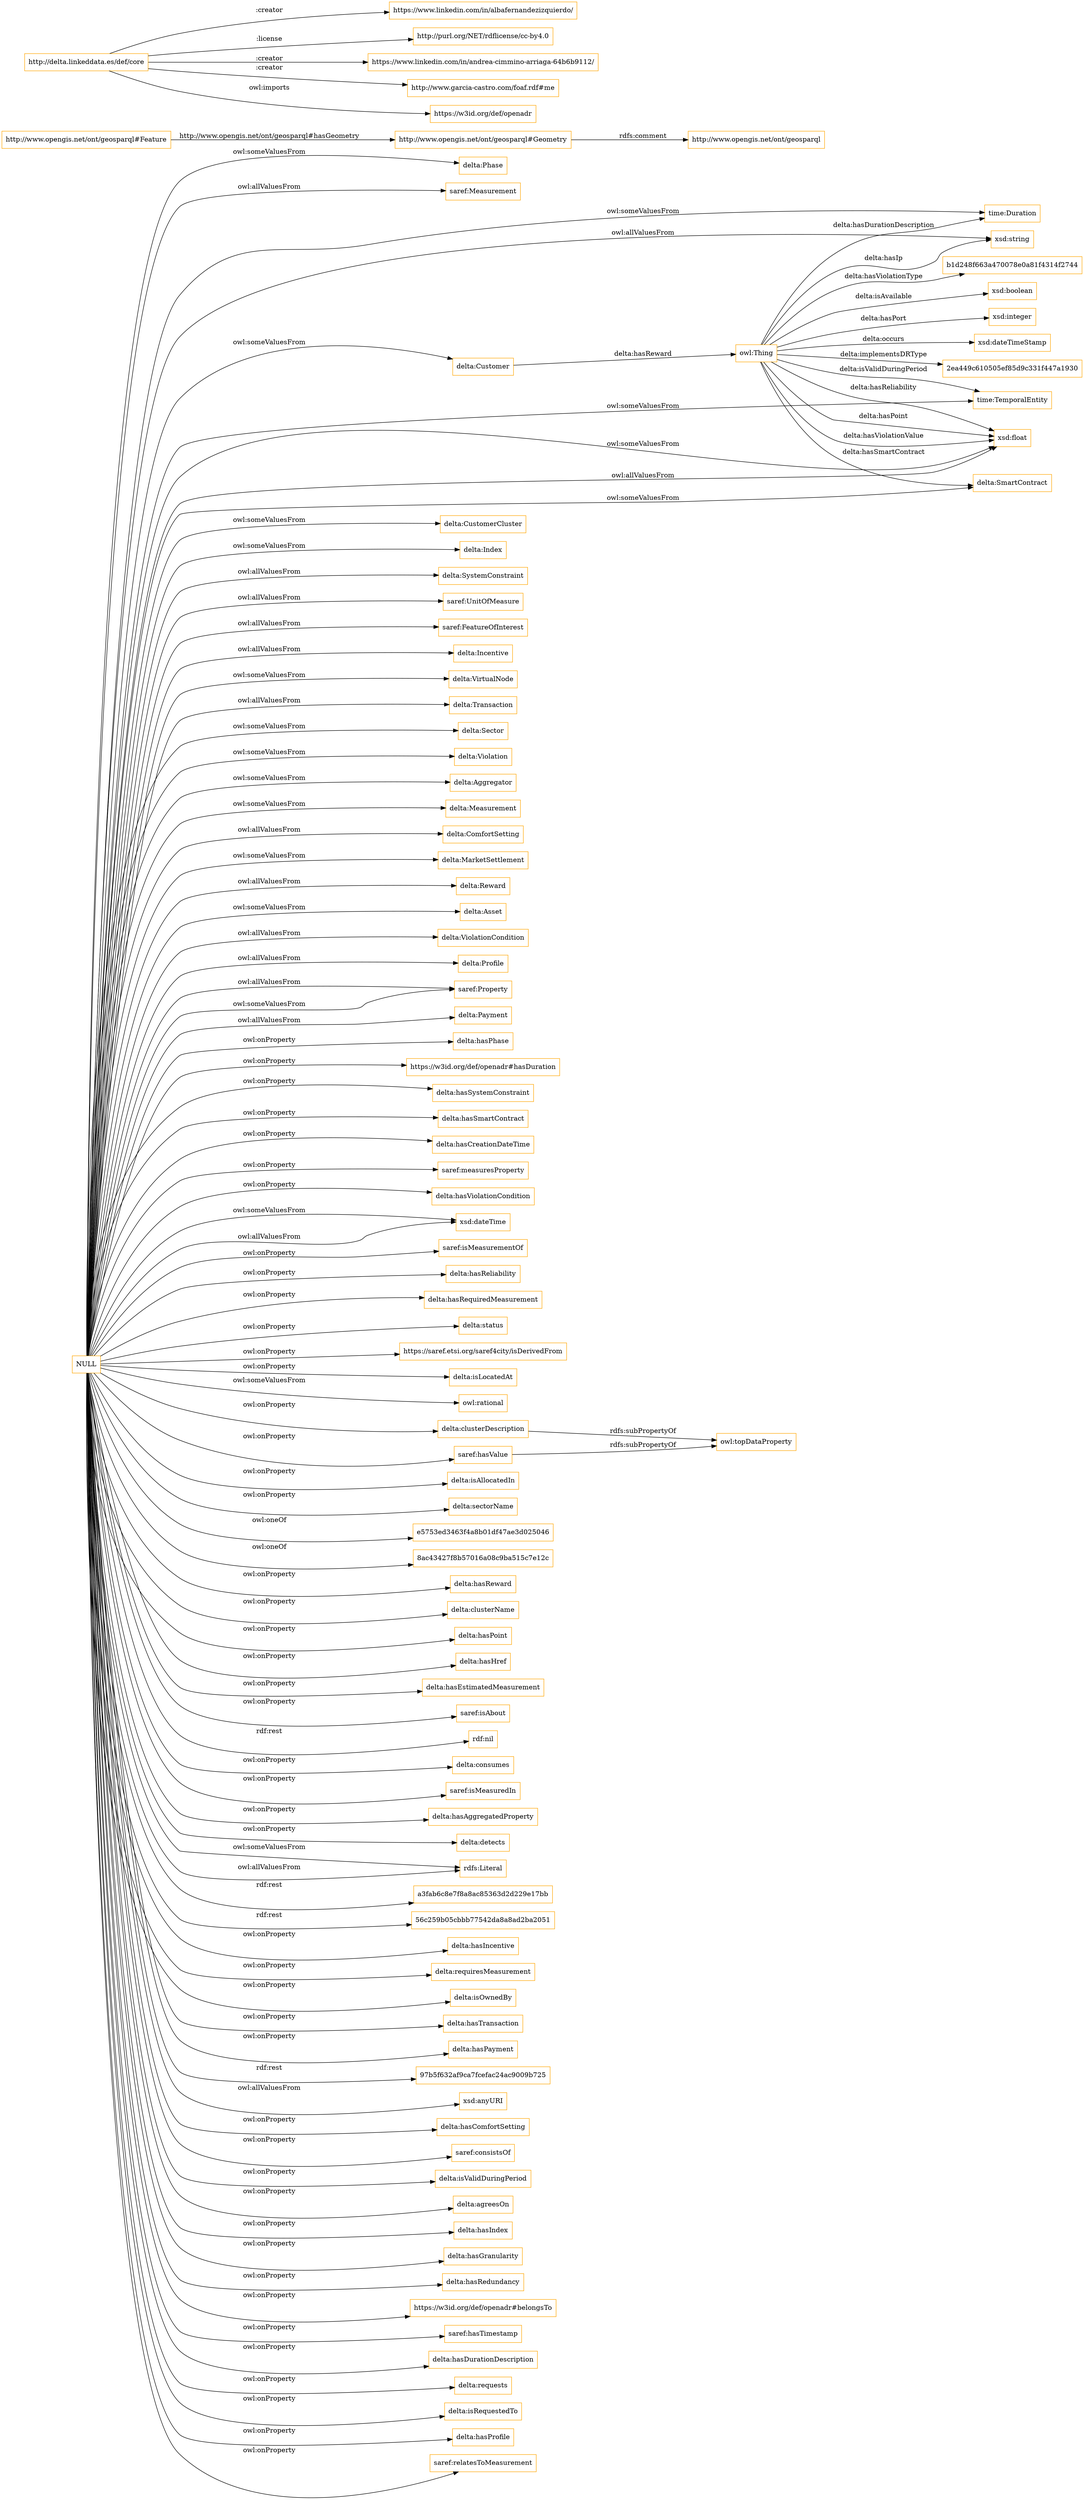 digraph ar2dtool_diagram { 
rankdir=LR;
size="1501"
node [shape = rectangle, color="orange"]; "delta:Phase" "saref:Measurement" "time:Duration" "delta:CustomerCluster" "delta:Index" "delta:SystemConstraint" "saref:UnitOfMeasure" "saref:FeatureOfInterest" "delta:Customer" "delta:Incentive" "delta:VirtualNode" "delta:Transaction" "delta:Sector" "http://www.opengis.net/ont/geosparql#Geometry" "delta:Violation" "delta:Aggregator" "delta:Measurement" "delta:ComfortSetting" "delta:MarketSettlement" "delta:Reward" "time:TemporalEntity" "delta:SmartContract" "delta:Asset" "http://www.opengis.net/ont/geosparql#Feature" "delta:ViolationCondition" "delta:Profile" "saref:Property" "delta:Payment" ; /*classes style*/
	"NULL" -> "delta:hasPhase" [ label = "owl:onProperty" ];
	"NULL" -> "delta:ComfortSetting" [ label = "owl:allValuesFrom" ];
	"NULL" -> "https://w3id.org/def/openadr#hasDuration" [ label = "owl:onProperty" ];
	"NULL" -> "delta:hasSystemConstraint" [ label = "owl:onProperty" ];
	"NULL" -> "delta:hasSmartContract" [ label = "owl:onProperty" ];
	"NULL" -> "delta:hasCreationDateTime" [ label = "owl:onProperty" ];
	"NULL" -> "saref:measuresProperty" [ label = "owl:onProperty" ];
	"NULL" -> "delta:hasViolationCondition" [ label = "owl:onProperty" ];
	"NULL" -> "xsd:dateTime" [ label = "owl:someValuesFrom" ];
	"NULL" -> "time:TemporalEntity" [ label = "owl:someValuesFrom" ];
	"NULL" -> "saref:isMeasurementOf" [ label = "owl:onProperty" ];
	"NULL" -> "delta:hasReliability" [ label = "owl:onProperty" ];
	"NULL" -> "delta:Violation" [ label = "owl:someValuesFrom" ];
	"NULL" -> "delta:hasRequiredMeasurement" [ label = "owl:onProperty" ];
	"NULL" -> "delta:Profile" [ label = "owl:allValuesFrom" ];
	"NULL" -> "delta:Reward" [ label = "owl:allValuesFrom" ];
	"NULL" -> "xsd:float" [ label = "owl:someValuesFrom" ];
	"NULL" -> "xsd:string" [ label = "owl:allValuesFrom" ];
	"NULL" -> "delta:Measurement" [ label = "owl:someValuesFrom" ];
	"NULL" -> "delta:status" [ label = "owl:onProperty" ];
	"NULL" -> "saref:Property" [ label = "owl:allValuesFrom" ];
	"NULL" -> "https://saref.etsi.org/saref4city/isDerivedFrom" [ label = "owl:onProperty" ];
	"NULL" -> "delta:Phase" [ label = "owl:someValuesFrom" ];
	"NULL" -> "time:Duration" [ label = "owl:someValuesFrom" ];
	"NULL" -> "delta:isLocatedAt" [ label = "owl:onProperty" ];
	"NULL" -> "owl:rational" [ label = "owl:someValuesFrom" ];
	"NULL" -> "saref:hasValue" [ label = "owl:onProperty" ];
	"NULL" -> "delta:isAllocatedIn" [ label = "owl:onProperty" ];
	"NULL" -> "delta:sectorName" [ label = "owl:onProperty" ];
	"NULL" -> "e5753ed3463f4a8b01df47ae3d025046" [ label = "owl:oneOf" ];
	"NULL" -> "8ac43427f8b57016a08c9ba515c7e12c" [ label = "owl:oneOf" ];
	"NULL" -> "saref:Measurement" [ label = "owl:allValuesFrom" ];
	"NULL" -> "delta:hasReward" [ label = "owl:onProperty" ];
	"NULL" -> "delta:clusterName" [ label = "owl:onProperty" ];
	"NULL" -> "delta:Payment" [ label = "owl:allValuesFrom" ];
	"NULL" -> "delta:hasPoint" [ label = "owl:onProperty" ];
	"NULL" -> "delta:hasHref" [ label = "owl:onProperty" ];
	"NULL" -> "delta:hasEstimatedMeasurement" [ label = "owl:onProperty" ];
	"NULL" -> "saref:isAbout" [ label = "owl:onProperty" ];
	"NULL" -> "delta:Asset" [ label = "owl:someValuesFrom" ];
	"NULL" -> "delta:Aggregator" [ label = "owl:someValuesFrom" ];
	"NULL" -> "delta:Incentive" [ label = "owl:allValuesFrom" ];
	"NULL" -> "rdf:nil" [ label = "rdf:rest" ];
	"NULL" -> "delta:MarketSettlement" [ label = "owl:someValuesFrom" ];
	"NULL" -> "delta:consumes" [ label = "owl:onProperty" ];
	"NULL" -> "saref:isMeasuredIn" [ label = "owl:onProperty" ];
	"NULL" -> "delta:ViolationCondition" [ label = "owl:allValuesFrom" ];
	"NULL" -> "delta:hasAggregatedProperty" [ label = "owl:onProperty" ];
	"NULL" -> "delta:detects" [ label = "owl:onProperty" ];
	"NULL" -> "rdfs:Literal" [ label = "owl:someValuesFrom" ];
	"NULL" -> "a3fab6c8e7f8a8ac85363d2d229e17bb" [ label = "rdf:rest" ];
	"NULL" -> "56c259b05cbbb77542da8a8ad2ba2051" [ label = "rdf:rest" ];
	"NULL" -> "delta:hasIncentive" [ label = "owl:onProperty" ];
	"NULL" -> "delta:CustomerCluster" [ label = "owl:someValuesFrom" ];
	"NULL" -> "delta:Customer" [ label = "owl:someValuesFrom" ];
	"NULL" -> "delta:Transaction" [ label = "owl:allValuesFrom" ];
	"NULL" -> "delta:Index" [ label = "owl:someValuesFrom" ];
	"NULL" -> "xsd:dateTime" [ label = "owl:allValuesFrom" ];
	"NULL" -> "delta:requiresMeasurement" [ label = "owl:onProperty" ];
	"NULL" -> "delta:isOwnedBy" [ label = "owl:onProperty" ];
	"NULL" -> "delta:hasTransaction" [ label = "owl:onProperty" ];
	"NULL" -> "delta:SystemConstraint" [ label = "owl:allValuesFrom" ];
	"NULL" -> "delta:clusterDescription" [ label = "owl:onProperty" ];
	"NULL" -> "saref:Property" [ label = "owl:someValuesFrom" ];
	"NULL" -> "saref:UnitOfMeasure" [ label = "owl:allValuesFrom" ];
	"NULL" -> "delta:hasPayment" [ label = "owl:onProperty" ];
	"NULL" -> "xsd:float" [ label = "owl:allValuesFrom" ];
	"NULL" -> "97b5f632af9ca7fcefac24ac9009b725" [ label = "rdf:rest" ];
	"NULL" -> "xsd:anyURI" [ label = "owl:allValuesFrom" ];
	"NULL" -> "delta:hasComfortSetting" [ label = "owl:onProperty" ];
	"NULL" -> "saref:consistsOf" [ label = "owl:onProperty" ];
	"NULL" -> "delta:isValidDuringPeriod" [ label = "owl:onProperty" ];
	"NULL" -> "delta:agreesOn" [ label = "owl:onProperty" ];
	"NULL" -> "delta:VirtualNode" [ label = "owl:someValuesFrom" ];
	"NULL" -> "delta:hasIndex" [ label = "owl:onProperty" ];
	"NULL" -> "delta:SmartContract" [ label = "owl:someValuesFrom" ];
	"NULL" -> "rdfs:Literal" [ label = "owl:allValuesFrom" ];
	"NULL" -> "delta:hasGranularity" [ label = "owl:onProperty" ];
	"NULL" -> "delta:Sector" [ label = "owl:someValuesFrom" ];
	"NULL" -> "delta:hasRedundancy" [ label = "owl:onProperty" ];
	"NULL" -> "https://w3id.org/def/openadr#belongsTo" [ label = "owl:onProperty" ];
	"NULL" -> "saref:hasTimestamp" [ label = "owl:onProperty" ];
	"NULL" -> "delta:hasDurationDescription" [ label = "owl:onProperty" ];
	"NULL" -> "delta:requests" [ label = "owl:onProperty" ];
	"NULL" -> "delta:isRequestedTo" [ label = "owl:onProperty" ];
	"NULL" -> "saref:FeatureOfInterest" [ label = "owl:allValuesFrom" ];
	"NULL" -> "delta:hasProfile" [ label = "owl:onProperty" ];
	"NULL" -> "saref:relatesToMeasurement" [ label = "owl:onProperty" ];
	"http://delta.linkeddata.es/def/core" -> "https://www.linkedin.com/in/albafernandezizquierdo/" [ label = ":creator" ];
	"http://delta.linkeddata.es/def/core" -> "http://purl.org/NET/rdflicense/cc-by4.0" [ label = ":license" ];
	"http://delta.linkeddata.es/def/core" -> "https://www.linkedin.com/in/andrea-cimmino-arriaga-64b6b9112/" [ label = ":creator" ];
	"http://delta.linkeddata.es/def/core" -> "http://www.garcia-castro.com/foaf.rdf#me" [ label = ":creator" ];
	"http://delta.linkeddata.es/def/core" -> "https://w3id.org/def/openadr" [ label = "owl:imports" ];
	"saref:hasValue" -> "owl:topDataProperty" [ label = "rdfs:subPropertyOf" ];
	"delta:clusterDescription" -> "owl:topDataProperty" [ label = "rdfs:subPropertyOf" ];
	"http://www.opengis.net/ont/geosparql#Geometry" -> "http://www.opengis.net/ont/geosparql" [ label = "rdfs:comment" ];
	"http://www.opengis.net/ont/geosparql#Feature" -> "http://www.opengis.net/ont/geosparql#Geometry" [ label = "http://www.opengis.net/ont/geosparql#hasGeometry" ];
	"owl:Thing" -> "xsd:float" [ label = "delta:hasReliability" ];
	"owl:Thing" -> "xsd:float" [ label = "delta:hasPoint" ];
	"owl:Thing" -> "xsd:string" [ label = "delta:hasIp" ];
	"owl:Thing" -> "time:TemporalEntity" [ label = "delta:isValidDuringPeriod" ];
	"owl:Thing" -> "b1d248f663a470078e0a81f4314f2744" [ label = "delta:hasViolationType" ];
	"owl:Thing" -> "delta:SmartContract" [ label = "delta:hasSmartContract" ];
	"owl:Thing" -> "xsd:boolean" [ label = "delta:isAvailable" ];
	"owl:Thing" -> "xsd:integer" [ label = "delta:hasPort" ];
	"owl:Thing" -> "xsd:dateTimeStamp" [ label = "delta:occurs" ];
	"owl:Thing" -> "2ea449c610505ef85d9c331f447a1930" [ label = "delta:implementsDRType" ];
	"delta:Customer" -> "owl:Thing" [ label = "delta:hasReward" ];
	"owl:Thing" -> "time:Duration" [ label = "delta:hasDurationDescription" ];
	"owl:Thing" -> "xsd:float" [ label = "delta:hasViolationValue" ];

}
